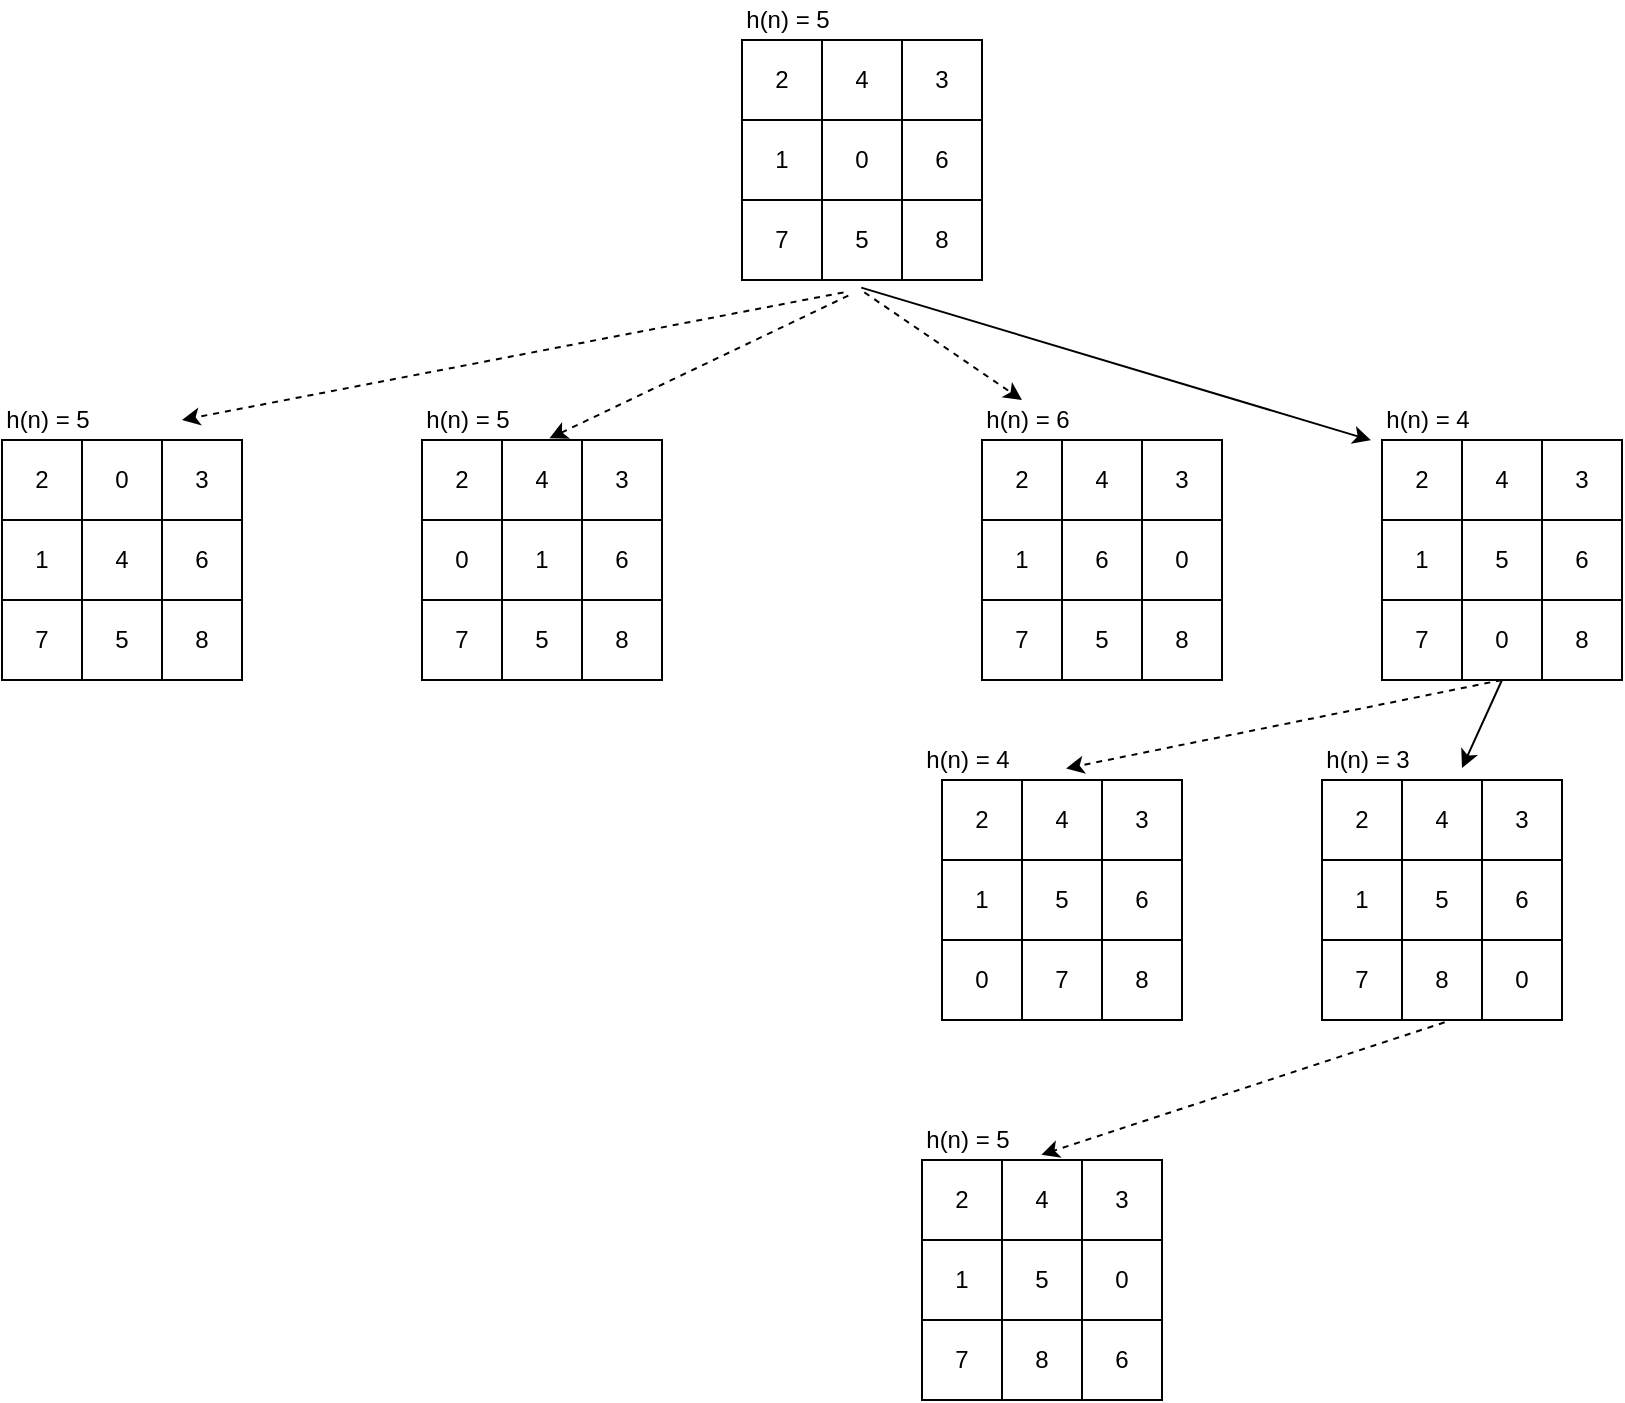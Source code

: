 <mxfile version="13.7.3" type="github">
  <diagram id="Oynicm01GXaLY-hgQhCf" name="Page-1">
    <mxGraphModel dx="1483" dy="829" grid="1" gridSize="10" guides="1" tooltips="1" connect="1" arrows="1" fold="1" page="1" pageScale="1" pageWidth="1000" pageHeight="1000" math="0" shadow="0">
      <root>
        <mxCell id="0" />
        <mxCell id="1" parent="0" />
        <mxCell id="x55epzEH8Qj3XEko2OVk-33" value="" style="group" parent="1" vertex="1" connectable="0">
          <mxGeometry x="450" y="40" width="120" height="140" as="geometry" />
        </mxCell>
        <mxCell id="x55epzEH8Qj3XEko2OVk-3" value="" style="shape=table;html=1;whiteSpace=wrap;startSize=0;container=1;collapsible=0;childLayout=tableLayout;" parent="x55epzEH8Qj3XEko2OVk-33" vertex="1">
          <mxGeometry y="20" width="120" height="120" as="geometry" />
        </mxCell>
        <mxCell id="x55epzEH8Qj3XEko2OVk-4" value="" style="shape=partialRectangle;html=1;whiteSpace=wrap;collapsible=0;dropTarget=0;pointerEvents=0;fillColor=none;top=0;left=0;bottom=0;right=0;points=[[0,0.5],[1,0.5]];portConstraint=eastwest;" parent="x55epzEH8Qj3XEko2OVk-3" vertex="1">
          <mxGeometry width="120" height="40" as="geometry" />
        </mxCell>
        <mxCell id="x55epzEH8Qj3XEko2OVk-5" value="2" style="shape=partialRectangle;html=1;whiteSpace=wrap;connectable=0;fillColor=none;top=0;left=0;bottom=0;right=0;overflow=hidden;" parent="x55epzEH8Qj3XEko2OVk-4" vertex="1">
          <mxGeometry width="40" height="40" as="geometry" />
        </mxCell>
        <mxCell id="x55epzEH8Qj3XEko2OVk-6" value="4" style="shape=partialRectangle;html=1;whiteSpace=wrap;connectable=0;fillColor=none;top=0;left=0;bottom=0;right=0;overflow=hidden;" parent="x55epzEH8Qj3XEko2OVk-4" vertex="1">
          <mxGeometry x="40" width="40" height="40" as="geometry" />
        </mxCell>
        <mxCell id="x55epzEH8Qj3XEko2OVk-7" value="3" style="shape=partialRectangle;html=1;whiteSpace=wrap;connectable=0;fillColor=none;top=0;left=0;bottom=0;right=0;overflow=hidden;" parent="x55epzEH8Qj3XEko2OVk-4" vertex="1">
          <mxGeometry x="80" width="40" height="40" as="geometry" />
        </mxCell>
        <mxCell id="x55epzEH8Qj3XEko2OVk-8" value="" style="shape=partialRectangle;html=1;whiteSpace=wrap;collapsible=0;dropTarget=0;pointerEvents=0;fillColor=none;top=0;left=0;bottom=0;right=0;points=[[0,0.5],[1,0.5]];portConstraint=eastwest;" parent="x55epzEH8Qj3XEko2OVk-3" vertex="1">
          <mxGeometry y="40" width="120" height="40" as="geometry" />
        </mxCell>
        <mxCell id="x55epzEH8Qj3XEko2OVk-9" value="1" style="shape=partialRectangle;html=1;whiteSpace=wrap;connectable=0;fillColor=none;top=0;left=0;bottom=0;right=0;overflow=hidden;" parent="x55epzEH8Qj3XEko2OVk-8" vertex="1">
          <mxGeometry width="40" height="40" as="geometry" />
        </mxCell>
        <mxCell id="x55epzEH8Qj3XEko2OVk-10" value="0" style="shape=partialRectangle;html=1;whiteSpace=wrap;connectable=0;fillColor=none;top=0;left=0;bottom=0;right=0;overflow=hidden;" parent="x55epzEH8Qj3XEko2OVk-8" vertex="1">
          <mxGeometry x="40" width="40" height="40" as="geometry" />
        </mxCell>
        <mxCell id="x55epzEH8Qj3XEko2OVk-11" value="6" style="shape=partialRectangle;html=1;whiteSpace=wrap;connectable=0;fillColor=none;top=0;left=0;bottom=0;right=0;overflow=hidden;" parent="x55epzEH8Qj3XEko2OVk-8" vertex="1">
          <mxGeometry x="80" width="40" height="40" as="geometry" />
        </mxCell>
        <mxCell id="x55epzEH8Qj3XEko2OVk-12" value="" style="shape=partialRectangle;html=1;whiteSpace=wrap;collapsible=0;dropTarget=0;pointerEvents=0;fillColor=none;top=0;left=0;bottom=0;right=0;points=[[0,0.5],[1,0.5]];portConstraint=eastwest;" parent="x55epzEH8Qj3XEko2OVk-3" vertex="1">
          <mxGeometry y="80" width="120" height="40" as="geometry" />
        </mxCell>
        <mxCell id="x55epzEH8Qj3XEko2OVk-13" value="7" style="shape=partialRectangle;html=1;whiteSpace=wrap;connectable=0;fillColor=none;top=0;left=0;bottom=0;right=0;overflow=hidden;" parent="x55epzEH8Qj3XEko2OVk-12" vertex="1">
          <mxGeometry width="40" height="40" as="geometry" />
        </mxCell>
        <mxCell id="x55epzEH8Qj3XEko2OVk-14" value="5" style="shape=partialRectangle;html=1;whiteSpace=wrap;connectable=0;fillColor=none;top=0;left=0;bottom=0;right=0;overflow=hidden;" parent="x55epzEH8Qj3XEko2OVk-12" vertex="1">
          <mxGeometry x="40" width="40" height="40" as="geometry" />
        </mxCell>
        <mxCell id="x55epzEH8Qj3XEko2OVk-15" value="8" style="shape=partialRectangle;html=1;whiteSpace=wrap;connectable=0;fillColor=none;top=0;left=0;bottom=0;right=0;overflow=hidden;" parent="x55epzEH8Qj3XEko2OVk-12" vertex="1">
          <mxGeometry x="80" width="40" height="40" as="geometry" />
        </mxCell>
        <mxCell id="x55epzEH8Qj3XEko2OVk-16" value="h(n) = 5" style="text;html=1;strokeColor=none;fillColor=none;align=center;verticalAlign=middle;whiteSpace=wrap;rounded=0;" parent="x55epzEH8Qj3XEko2OVk-33" vertex="1">
          <mxGeometry width="46" height="20" as="geometry" />
        </mxCell>
        <mxCell id="x55epzEH8Qj3XEko2OVk-34" value="" style="group" parent="1" vertex="1" connectable="0">
          <mxGeometry x="290" y="240" width="120" height="140" as="geometry" />
        </mxCell>
        <mxCell id="x55epzEH8Qj3XEko2OVk-35" value="h(n) = 5" style="text;html=1;strokeColor=none;fillColor=none;align=center;verticalAlign=middle;whiteSpace=wrap;rounded=0;" parent="x55epzEH8Qj3XEko2OVk-34" vertex="1">
          <mxGeometry width="46" height="20" as="geometry" />
        </mxCell>
        <mxCell id="x55epzEH8Qj3XEko2OVk-36" value="" style="shape=table;html=1;whiteSpace=wrap;startSize=0;container=1;collapsible=0;childLayout=tableLayout;" parent="x55epzEH8Qj3XEko2OVk-34" vertex="1">
          <mxGeometry y="20" width="120" height="120" as="geometry" />
        </mxCell>
        <mxCell id="x55epzEH8Qj3XEko2OVk-37" value="" style="shape=partialRectangle;html=1;whiteSpace=wrap;collapsible=0;dropTarget=0;pointerEvents=0;fillColor=none;top=0;left=0;bottom=0;right=0;points=[[0,0.5],[1,0.5]];portConstraint=eastwest;" parent="x55epzEH8Qj3XEko2OVk-36" vertex="1">
          <mxGeometry width="120" height="40" as="geometry" />
        </mxCell>
        <mxCell id="x55epzEH8Qj3XEko2OVk-38" value="2" style="shape=partialRectangle;html=1;whiteSpace=wrap;connectable=0;fillColor=none;top=0;left=0;bottom=0;right=0;overflow=hidden;" parent="x55epzEH8Qj3XEko2OVk-37" vertex="1">
          <mxGeometry width="40" height="40" as="geometry" />
        </mxCell>
        <mxCell id="x55epzEH8Qj3XEko2OVk-39" value="4" style="shape=partialRectangle;html=1;whiteSpace=wrap;connectable=0;fillColor=none;top=0;left=0;bottom=0;right=0;overflow=hidden;" parent="x55epzEH8Qj3XEko2OVk-37" vertex="1">
          <mxGeometry x="40" width="40" height="40" as="geometry" />
        </mxCell>
        <mxCell id="x55epzEH8Qj3XEko2OVk-40" value="3" style="shape=partialRectangle;html=1;whiteSpace=wrap;connectable=0;fillColor=none;top=0;left=0;bottom=0;right=0;overflow=hidden;" parent="x55epzEH8Qj3XEko2OVk-37" vertex="1">
          <mxGeometry x="80" width="40" height="40" as="geometry" />
        </mxCell>
        <mxCell id="x55epzEH8Qj3XEko2OVk-41" value="" style="shape=partialRectangle;html=1;whiteSpace=wrap;collapsible=0;dropTarget=0;pointerEvents=0;fillColor=none;top=0;left=0;bottom=0;right=0;points=[[0,0.5],[1,0.5]];portConstraint=eastwest;" parent="x55epzEH8Qj3XEko2OVk-36" vertex="1">
          <mxGeometry y="40" width="120" height="40" as="geometry" />
        </mxCell>
        <mxCell id="x55epzEH8Qj3XEko2OVk-42" value="0" style="shape=partialRectangle;html=1;whiteSpace=wrap;connectable=0;fillColor=none;top=0;left=0;bottom=0;right=0;overflow=hidden;" parent="x55epzEH8Qj3XEko2OVk-41" vertex="1">
          <mxGeometry width="40" height="40" as="geometry" />
        </mxCell>
        <mxCell id="x55epzEH8Qj3XEko2OVk-43" value="1" style="shape=partialRectangle;html=1;whiteSpace=wrap;connectable=0;fillColor=none;top=0;left=0;bottom=0;right=0;overflow=hidden;" parent="x55epzEH8Qj3XEko2OVk-41" vertex="1">
          <mxGeometry x="40" width="40" height="40" as="geometry" />
        </mxCell>
        <mxCell id="x55epzEH8Qj3XEko2OVk-44" value="6" style="shape=partialRectangle;html=1;whiteSpace=wrap;connectable=0;fillColor=none;top=0;left=0;bottom=0;right=0;overflow=hidden;" parent="x55epzEH8Qj3XEko2OVk-41" vertex="1">
          <mxGeometry x="80" width="40" height="40" as="geometry" />
        </mxCell>
        <mxCell id="x55epzEH8Qj3XEko2OVk-45" value="" style="shape=partialRectangle;html=1;whiteSpace=wrap;collapsible=0;dropTarget=0;pointerEvents=0;fillColor=none;top=0;left=0;bottom=0;right=0;points=[[0,0.5],[1,0.5]];portConstraint=eastwest;" parent="x55epzEH8Qj3XEko2OVk-36" vertex="1">
          <mxGeometry y="80" width="120" height="40" as="geometry" />
        </mxCell>
        <mxCell id="x55epzEH8Qj3XEko2OVk-46" value="7" style="shape=partialRectangle;html=1;whiteSpace=wrap;connectable=0;fillColor=none;top=0;left=0;bottom=0;right=0;overflow=hidden;" parent="x55epzEH8Qj3XEko2OVk-45" vertex="1">
          <mxGeometry width="40" height="40" as="geometry" />
        </mxCell>
        <mxCell id="x55epzEH8Qj3XEko2OVk-47" value="5" style="shape=partialRectangle;html=1;whiteSpace=wrap;connectable=0;fillColor=none;top=0;left=0;bottom=0;right=0;overflow=hidden;" parent="x55epzEH8Qj3XEko2OVk-45" vertex="1">
          <mxGeometry x="40" width="40" height="40" as="geometry" />
        </mxCell>
        <mxCell id="x55epzEH8Qj3XEko2OVk-48" value="8" style="shape=partialRectangle;html=1;whiteSpace=wrap;connectable=0;fillColor=none;top=0;left=0;bottom=0;right=0;overflow=hidden;" parent="x55epzEH8Qj3XEko2OVk-45" vertex="1">
          <mxGeometry x="80" width="40" height="40" as="geometry" />
        </mxCell>
        <mxCell id="x55epzEH8Qj3XEko2OVk-49" value="" style="group" parent="1" vertex="1" connectable="0">
          <mxGeometry x="570" y="240" width="120" height="140" as="geometry" />
        </mxCell>
        <mxCell id="x55epzEH8Qj3XEko2OVk-50" value="h(n) = 6" style="text;html=1;strokeColor=none;fillColor=none;align=center;verticalAlign=middle;whiteSpace=wrap;rounded=0;" parent="x55epzEH8Qj3XEko2OVk-49" vertex="1">
          <mxGeometry width="46" height="20" as="geometry" />
        </mxCell>
        <mxCell id="x55epzEH8Qj3XEko2OVk-51" value="" style="shape=table;html=1;whiteSpace=wrap;startSize=0;container=1;collapsible=0;childLayout=tableLayout;" parent="x55epzEH8Qj3XEko2OVk-49" vertex="1">
          <mxGeometry y="20" width="120" height="120" as="geometry" />
        </mxCell>
        <mxCell id="x55epzEH8Qj3XEko2OVk-52" value="" style="shape=partialRectangle;html=1;whiteSpace=wrap;collapsible=0;dropTarget=0;pointerEvents=0;fillColor=none;top=0;left=0;bottom=0;right=0;points=[[0,0.5],[1,0.5]];portConstraint=eastwest;" parent="x55epzEH8Qj3XEko2OVk-51" vertex="1">
          <mxGeometry width="120" height="40" as="geometry" />
        </mxCell>
        <mxCell id="x55epzEH8Qj3XEko2OVk-53" value="2" style="shape=partialRectangle;html=1;whiteSpace=wrap;connectable=0;fillColor=none;top=0;left=0;bottom=0;right=0;overflow=hidden;" parent="x55epzEH8Qj3XEko2OVk-52" vertex="1">
          <mxGeometry width="40" height="40" as="geometry" />
        </mxCell>
        <mxCell id="x55epzEH8Qj3XEko2OVk-54" value="4" style="shape=partialRectangle;html=1;whiteSpace=wrap;connectable=0;fillColor=none;top=0;left=0;bottom=0;right=0;overflow=hidden;" parent="x55epzEH8Qj3XEko2OVk-52" vertex="1">
          <mxGeometry x="40" width="40" height="40" as="geometry" />
        </mxCell>
        <mxCell id="x55epzEH8Qj3XEko2OVk-55" value="3" style="shape=partialRectangle;html=1;whiteSpace=wrap;connectable=0;fillColor=none;top=0;left=0;bottom=0;right=0;overflow=hidden;" parent="x55epzEH8Qj3XEko2OVk-52" vertex="1">
          <mxGeometry x="80" width="40" height="40" as="geometry" />
        </mxCell>
        <mxCell id="x55epzEH8Qj3XEko2OVk-56" value="" style="shape=partialRectangle;html=1;whiteSpace=wrap;collapsible=0;dropTarget=0;pointerEvents=0;fillColor=none;top=0;left=0;bottom=0;right=0;points=[[0,0.5],[1,0.5]];portConstraint=eastwest;" parent="x55epzEH8Qj3XEko2OVk-51" vertex="1">
          <mxGeometry y="40" width="120" height="40" as="geometry" />
        </mxCell>
        <mxCell id="x55epzEH8Qj3XEko2OVk-57" value="1" style="shape=partialRectangle;html=1;whiteSpace=wrap;connectable=0;fillColor=none;top=0;left=0;bottom=0;right=0;overflow=hidden;" parent="x55epzEH8Qj3XEko2OVk-56" vertex="1">
          <mxGeometry width="40" height="40" as="geometry" />
        </mxCell>
        <mxCell id="x55epzEH8Qj3XEko2OVk-58" value="6" style="shape=partialRectangle;html=1;whiteSpace=wrap;connectable=0;fillColor=none;top=0;left=0;bottom=0;right=0;overflow=hidden;" parent="x55epzEH8Qj3XEko2OVk-56" vertex="1">
          <mxGeometry x="40" width="40" height="40" as="geometry" />
        </mxCell>
        <mxCell id="x55epzEH8Qj3XEko2OVk-59" value="0" style="shape=partialRectangle;html=1;whiteSpace=wrap;connectable=0;fillColor=none;top=0;left=0;bottom=0;right=0;overflow=hidden;" parent="x55epzEH8Qj3XEko2OVk-56" vertex="1">
          <mxGeometry x="80" width="40" height="40" as="geometry" />
        </mxCell>
        <mxCell id="x55epzEH8Qj3XEko2OVk-60" value="" style="shape=partialRectangle;html=1;whiteSpace=wrap;collapsible=0;dropTarget=0;pointerEvents=0;fillColor=none;top=0;left=0;bottom=0;right=0;points=[[0,0.5],[1,0.5]];portConstraint=eastwest;" parent="x55epzEH8Qj3XEko2OVk-51" vertex="1">
          <mxGeometry y="80" width="120" height="40" as="geometry" />
        </mxCell>
        <mxCell id="x55epzEH8Qj3XEko2OVk-61" value="7" style="shape=partialRectangle;html=1;whiteSpace=wrap;connectable=0;fillColor=none;top=0;left=0;bottom=0;right=0;overflow=hidden;" parent="x55epzEH8Qj3XEko2OVk-60" vertex="1">
          <mxGeometry width="40" height="40" as="geometry" />
        </mxCell>
        <mxCell id="x55epzEH8Qj3XEko2OVk-62" value="5" style="shape=partialRectangle;html=1;whiteSpace=wrap;connectable=0;fillColor=none;top=0;left=0;bottom=0;right=0;overflow=hidden;" parent="x55epzEH8Qj3XEko2OVk-60" vertex="1">
          <mxGeometry x="40" width="40" height="40" as="geometry" />
        </mxCell>
        <mxCell id="x55epzEH8Qj3XEko2OVk-63" value="8" style="shape=partialRectangle;html=1;whiteSpace=wrap;connectable=0;fillColor=none;top=0;left=0;bottom=0;right=0;overflow=hidden;" parent="x55epzEH8Qj3XEko2OVk-60" vertex="1">
          <mxGeometry x="80" width="40" height="40" as="geometry" />
        </mxCell>
        <mxCell id="x55epzEH8Qj3XEko2OVk-64" value="" style="group" parent="1" vertex="1" connectable="0">
          <mxGeometry x="770" y="240" width="120" height="140" as="geometry" />
        </mxCell>
        <mxCell id="x55epzEH8Qj3XEko2OVk-65" value="h(n) = 4" style="text;html=1;strokeColor=none;fillColor=none;align=center;verticalAlign=middle;whiteSpace=wrap;rounded=0;" parent="x55epzEH8Qj3XEko2OVk-64" vertex="1">
          <mxGeometry width="46" height="20" as="geometry" />
        </mxCell>
        <mxCell id="x55epzEH8Qj3XEko2OVk-66" value="" style="shape=table;html=1;whiteSpace=wrap;startSize=0;container=1;collapsible=0;childLayout=tableLayout;" parent="x55epzEH8Qj3XEko2OVk-64" vertex="1">
          <mxGeometry y="20" width="120" height="120" as="geometry" />
        </mxCell>
        <mxCell id="x55epzEH8Qj3XEko2OVk-67" value="" style="shape=partialRectangle;html=1;whiteSpace=wrap;collapsible=0;dropTarget=0;pointerEvents=0;fillColor=none;top=0;left=0;bottom=0;right=0;points=[[0,0.5],[1,0.5]];portConstraint=eastwest;" parent="x55epzEH8Qj3XEko2OVk-66" vertex="1">
          <mxGeometry width="120" height="40" as="geometry" />
        </mxCell>
        <mxCell id="x55epzEH8Qj3XEko2OVk-68" value="2" style="shape=partialRectangle;html=1;whiteSpace=wrap;connectable=0;fillColor=none;top=0;left=0;bottom=0;right=0;overflow=hidden;" parent="x55epzEH8Qj3XEko2OVk-67" vertex="1">
          <mxGeometry width="40" height="40" as="geometry" />
        </mxCell>
        <mxCell id="x55epzEH8Qj3XEko2OVk-69" value="4" style="shape=partialRectangle;html=1;whiteSpace=wrap;connectable=0;fillColor=none;top=0;left=0;bottom=0;right=0;overflow=hidden;" parent="x55epzEH8Qj3XEko2OVk-67" vertex="1">
          <mxGeometry x="40" width="40" height="40" as="geometry" />
        </mxCell>
        <mxCell id="x55epzEH8Qj3XEko2OVk-70" value="3" style="shape=partialRectangle;html=1;whiteSpace=wrap;connectable=0;fillColor=none;top=0;left=0;bottom=0;right=0;overflow=hidden;" parent="x55epzEH8Qj3XEko2OVk-67" vertex="1">
          <mxGeometry x="80" width="40" height="40" as="geometry" />
        </mxCell>
        <mxCell id="x55epzEH8Qj3XEko2OVk-71" value="" style="shape=partialRectangle;html=1;whiteSpace=wrap;collapsible=0;dropTarget=0;pointerEvents=0;fillColor=none;top=0;left=0;bottom=0;right=0;points=[[0,0.5],[1,0.5]];portConstraint=eastwest;" parent="x55epzEH8Qj3XEko2OVk-66" vertex="1">
          <mxGeometry y="40" width="120" height="40" as="geometry" />
        </mxCell>
        <mxCell id="x55epzEH8Qj3XEko2OVk-72" value="1" style="shape=partialRectangle;html=1;whiteSpace=wrap;connectable=0;fillColor=none;top=0;left=0;bottom=0;right=0;overflow=hidden;" parent="x55epzEH8Qj3XEko2OVk-71" vertex="1">
          <mxGeometry width="40" height="40" as="geometry" />
        </mxCell>
        <mxCell id="x55epzEH8Qj3XEko2OVk-73" value="5" style="shape=partialRectangle;html=1;whiteSpace=wrap;connectable=0;fillColor=none;top=0;left=0;bottom=0;right=0;overflow=hidden;" parent="x55epzEH8Qj3XEko2OVk-71" vertex="1">
          <mxGeometry x="40" width="40" height="40" as="geometry" />
        </mxCell>
        <mxCell id="x55epzEH8Qj3XEko2OVk-74" value="6" style="shape=partialRectangle;html=1;whiteSpace=wrap;connectable=0;fillColor=none;top=0;left=0;bottom=0;right=0;overflow=hidden;" parent="x55epzEH8Qj3XEko2OVk-71" vertex="1">
          <mxGeometry x="80" width="40" height="40" as="geometry" />
        </mxCell>
        <mxCell id="x55epzEH8Qj3XEko2OVk-75" value="" style="shape=partialRectangle;html=1;whiteSpace=wrap;collapsible=0;dropTarget=0;pointerEvents=0;fillColor=none;top=0;left=0;bottom=0;right=0;points=[[0,0.5],[1,0.5]];portConstraint=eastwest;" parent="x55epzEH8Qj3XEko2OVk-66" vertex="1">
          <mxGeometry y="80" width="120" height="40" as="geometry" />
        </mxCell>
        <mxCell id="x55epzEH8Qj3XEko2OVk-76" value="7" style="shape=partialRectangle;html=1;whiteSpace=wrap;connectable=0;fillColor=none;top=0;left=0;bottom=0;right=0;overflow=hidden;" parent="x55epzEH8Qj3XEko2OVk-75" vertex="1">
          <mxGeometry width="40" height="40" as="geometry" />
        </mxCell>
        <mxCell id="x55epzEH8Qj3XEko2OVk-77" value="0" style="shape=partialRectangle;html=1;whiteSpace=wrap;connectable=0;fillColor=none;top=0;left=0;bottom=0;right=0;overflow=hidden;" parent="x55epzEH8Qj3XEko2OVk-75" vertex="1">
          <mxGeometry x="40" width="40" height="40" as="geometry" />
        </mxCell>
        <mxCell id="x55epzEH8Qj3XEko2OVk-78" value="8" style="shape=partialRectangle;html=1;whiteSpace=wrap;connectable=0;fillColor=none;top=0;left=0;bottom=0;right=0;overflow=hidden;" parent="x55epzEH8Qj3XEko2OVk-75" vertex="1">
          <mxGeometry x="80" width="40" height="40" as="geometry" />
        </mxCell>
        <mxCell id="x55epzEH8Qj3XEko2OVk-81" value="" style="endArrow=classic;html=1;exitX=0.423;exitY=1.155;exitDx=0;exitDy=0;dashed=1;exitPerimeter=0;" parent="1" source="x55epzEH8Qj3XEko2OVk-12" edge="1">
          <mxGeometry width="50" height="50" relative="1" as="geometry">
            <mxPoint x="513" y="180" as="sourcePoint" />
            <mxPoint x="170" y="250" as="targetPoint" />
          </mxGeometry>
        </mxCell>
        <mxCell id="x55epzEH8Qj3XEko2OVk-97" value="" style="endArrow=classic;html=1;entryX=0.531;entryY=-0.021;entryDx=0;entryDy=0;entryPerimeter=0;exitX=0.443;exitY=1.195;exitDx=0;exitDy=0;dashed=1;exitPerimeter=0;" parent="1" source="x55epzEH8Qj3XEko2OVk-12" target="x55epzEH8Qj3XEko2OVk-37" edge="1">
          <mxGeometry width="50" height="50" relative="1" as="geometry">
            <mxPoint x="510" y="180" as="sourcePoint" />
            <mxPoint x="200" y="268" as="targetPoint" />
          </mxGeometry>
        </mxCell>
        <mxCell id="x55epzEH8Qj3XEko2OVk-98" value="" style="endArrow=classic;html=1;exitX=0.51;exitY=1.155;exitDx=0;exitDy=0;dashed=1;exitPerimeter=0;" parent="1" source="x55epzEH8Qj3XEko2OVk-12" edge="1">
          <mxGeometry width="50" height="50" relative="1" as="geometry">
            <mxPoint x="510" y="180" as="sourcePoint" />
            <mxPoint x="590" y="240" as="targetPoint" />
          </mxGeometry>
        </mxCell>
        <mxCell id="x55epzEH8Qj3XEko2OVk-99" value="" style="endArrow=classic;html=1;entryX=-0.046;entryY=0.003;entryDx=0;entryDy=0;entryPerimeter=0;exitX=0.497;exitY=1.095;exitDx=0;exitDy=0;exitPerimeter=0;" parent="1" source="x55epzEH8Qj3XEko2OVk-12" target="x55epzEH8Qj3XEko2OVk-67" edge="1">
          <mxGeometry width="50" height="50" relative="1" as="geometry">
            <mxPoint x="520" y="190" as="sourcePoint" />
            <mxPoint x="413.72" y="279.16" as="targetPoint" />
          </mxGeometry>
        </mxCell>
        <mxCell id="x55epzEH8Qj3XEko2OVk-159" value="" style="group" parent="1" vertex="1" connectable="0">
          <mxGeometry x="520" y="410" width="340" height="140" as="geometry" />
        </mxCell>
        <mxCell id="x55epzEH8Qj3XEko2OVk-118" value="" style="shape=table;html=1;whiteSpace=wrap;startSize=0;container=1;collapsible=0;childLayout=tableLayout;" parent="x55epzEH8Qj3XEko2OVk-159" vertex="1">
          <mxGeometry x="30" y="20" width="120" height="120" as="geometry" />
        </mxCell>
        <mxCell id="x55epzEH8Qj3XEko2OVk-119" value="" style="shape=partialRectangle;html=1;whiteSpace=wrap;collapsible=0;dropTarget=0;pointerEvents=0;fillColor=none;top=0;left=0;bottom=0;right=0;points=[[0,0.5],[1,0.5]];portConstraint=eastwest;" parent="x55epzEH8Qj3XEko2OVk-118" vertex="1">
          <mxGeometry width="120" height="40" as="geometry" />
        </mxCell>
        <mxCell id="x55epzEH8Qj3XEko2OVk-120" value="2" style="shape=partialRectangle;html=1;whiteSpace=wrap;connectable=0;fillColor=none;top=0;left=0;bottom=0;right=0;overflow=hidden;" parent="x55epzEH8Qj3XEko2OVk-119" vertex="1">
          <mxGeometry width="40" height="40" as="geometry" />
        </mxCell>
        <mxCell id="x55epzEH8Qj3XEko2OVk-121" value="4" style="shape=partialRectangle;html=1;whiteSpace=wrap;connectable=0;fillColor=none;top=0;left=0;bottom=0;right=0;overflow=hidden;" parent="x55epzEH8Qj3XEko2OVk-119" vertex="1">
          <mxGeometry x="40" width="40" height="40" as="geometry" />
        </mxCell>
        <mxCell id="x55epzEH8Qj3XEko2OVk-122" value="3" style="shape=partialRectangle;html=1;whiteSpace=wrap;connectable=0;fillColor=none;top=0;left=0;bottom=0;right=0;overflow=hidden;" parent="x55epzEH8Qj3XEko2OVk-119" vertex="1">
          <mxGeometry x="80" width="40" height="40" as="geometry" />
        </mxCell>
        <mxCell id="x55epzEH8Qj3XEko2OVk-123" value="" style="shape=partialRectangle;html=1;whiteSpace=wrap;collapsible=0;dropTarget=0;pointerEvents=0;fillColor=none;top=0;left=0;bottom=0;right=0;points=[[0,0.5],[1,0.5]];portConstraint=eastwest;" parent="x55epzEH8Qj3XEko2OVk-118" vertex="1">
          <mxGeometry y="40" width="120" height="40" as="geometry" />
        </mxCell>
        <mxCell id="x55epzEH8Qj3XEko2OVk-124" value="1" style="shape=partialRectangle;html=1;whiteSpace=wrap;connectable=0;fillColor=none;top=0;left=0;bottom=0;right=0;overflow=hidden;" parent="x55epzEH8Qj3XEko2OVk-123" vertex="1">
          <mxGeometry width="40" height="40" as="geometry" />
        </mxCell>
        <mxCell id="x55epzEH8Qj3XEko2OVk-125" value="5" style="shape=partialRectangle;html=1;whiteSpace=wrap;connectable=0;fillColor=none;top=0;left=0;bottom=0;right=0;overflow=hidden;" parent="x55epzEH8Qj3XEko2OVk-123" vertex="1">
          <mxGeometry x="40" width="40" height="40" as="geometry" />
        </mxCell>
        <mxCell id="x55epzEH8Qj3XEko2OVk-126" value="6" style="shape=partialRectangle;html=1;whiteSpace=wrap;connectable=0;fillColor=none;top=0;left=0;bottom=0;right=0;overflow=hidden;" parent="x55epzEH8Qj3XEko2OVk-123" vertex="1">
          <mxGeometry x="80" width="40" height="40" as="geometry" />
        </mxCell>
        <mxCell id="x55epzEH8Qj3XEko2OVk-127" value="" style="shape=partialRectangle;html=1;whiteSpace=wrap;collapsible=0;dropTarget=0;pointerEvents=0;fillColor=none;top=0;left=0;bottom=0;right=0;points=[[0,0.5],[1,0.5]];portConstraint=eastwest;" parent="x55epzEH8Qj3XEko2OVk-118" vertex="1">
          <mxGeometry y="80" width="120" height="40" as="geometry" />
        </mxCell>
        <mxCell id="x55epzEH8Qj3XEko2OVk-128" value="0" style="shape=partialRectangle;html=1;whiteSpace=wrap;connectable=0;fillColor=none;top=0;left=0;bottom=0;right=0;overflow=hidden;" parent="x55epzEH8Qj3XEko2OVk-127" vertex="1">
          <mxGeometry width="40" height="40" as="geometry" />
        </mxCell>
        <mxCell id="x55epzEH8Qj3XEko2OVk-129" value="7" style="shape=partialRectangle;html=1;whiteSpace=wrap;connectable=0;fillColor=none;top=0;left=0;bottom=0;right=0;overflow=hidden;" parent="x55epzEH8Qj3XEko2OVk-127" vertex="1">
          <mxGeometry x="40" width="40" height="40" as="geometry" />
        </mxCell>
        <mxCell id="x55epzEH8Qj3XEko2OVk-130" value="8" style="shape=partialRectangle;html=1;whiteSpace=wrap;connectable=0;fillColor=none;top=0;left=0;bottom=0;right=0;overflow=hidden;" parent="x55epzEH8Qj3XEko2OVk-127" vertex="1">
          <mxGeometry x="80" width="40" height="40" as="geometry" />
        </mxCell>
        <mxCell id="x55epzEH8Qj3XEko2OVk-161" value="" style="shape=table;html=1;whiteSpace=wrap;startSize=0;container=1;collapsible=0;childLayout=tableLayout;" parent="x55epzEH8Qj3XEko2OVk-159" vertex="1">
          <mxGeometry x="220" y="20" width="120" height="120" as="geometry" />
        </mxCell>
        <mxCell id="x55epzEH8Qj3XEko2OVk-162" value="" style="shape=partialRectangle;html=1;whiteSpace=wrap;collapsible=0;dropTarget=0;pointerEvents=0;fillColor=none;top=0;left=0;bottom=0;right=0;points=[[0,0.5],[1,0.5]];portConstraint=eastwest;" parent="x55epzEH8Qj3XEko2OVk-161" vertex="1">
          <mxGeometry width="120" height="40" as="geometry" />
        </mxCell>
        <mxCell id="x55epzEH8Qj3XEko2OVk-163" value="2" style="shape=partialRectangle;html=1;whiteSpace=wrap;connectable=0;fillColor=none;top=0;left=0;bottom=0;right=0;overflow=hidden;" parent="x55epzEH8Qj3XEko2OVk-162" vertex="1">
          <mxGeometry width="40" height="40" as="geometry" />
        </mxCell>
        <mxCell id="x55epzEH8Qj3XEko2OVk-164" value="4" style="shape=partialRectangle;html=1;whiteSpace=wrap;connectable=0;fillColor=none;top=0;left=0;bottom=0;right=0;overflow=hidden;" parent="x55epzEH8Qj3XEko2OVk-162" vertex="1">
          <mxGeometry x="40" width="40" height="40" as="geometry" />
        </mxCell>
        <mxCell id="x55epzEH8Qj3XEko2OVk-165" value="3" style="shape=partialRectangle;html=1;whiteSpace=wrap;connectable=0;fillColor=none;top=0;left=0;bottom=0;right=0;overflow=hidden;" parent="x55epzEH8Qj3XEko2OVk-162" vertex="1">
          <mxGeometry x="80" width="40" height="40" as="geometry" />
        </mxCell>
        <mxCell id="x55epzEH8Qj3XEko2OVk-166" value="" style="shape=partialRectangle;html=1;whiteSpace=wrap;collapsible=0;dropTarget=0;pointerEvents=0;fillColor=none;top=0;left=0;bottom=0;right=0;points=[[0,0.5],[1,0.5]];portConstraint=eastwest;" parent="x55epzEH8Qj3XEko2OVk-161" vertex="1">
          <mxGeometry y="40" width="120" height="40" as="geometry" />
        </mxCell>
        <mxCell id="x55epzEH8Qj3XEko2OVk-167" value="1" style="shape=partialRectangle;html=1;whiteSpace=wrap;connectable=0;fillColor=none;top=0;left=0;bottom=0;right=0;overflow=hidden;" parent="x55epzEH8Qj3XEko2OVk-166" vertex="1">
          <mxGeometry width="40" height="40" as="geometry" />
        </mxCell>
        <mxCell id="x55epzEH8Qj3XEko2OVk-168" value="5" style="shape=partialRectangle;html=1;whiteSpace=wrap;connectable=0;fillColor=none;top=0;left=0;bottom=0;right=0;overflow=hidden;" parent="x55epzEH8Qj3XEko2OVk-166" vertex="1">
          <mxGeometry x="40" width="40" height="40" as="geometry" />
        </mxCell>
        <mxCell id="x55epzEH8Qj3XEko2OVk-169" value="6" style="shape=partialRectangle;html=1;whiteSpace=wrap;connectable=0;fillColor=none;top=0;left=0;bottom=0;right=0;overflow=hidden;" parent="x55epzEH8Qj3XEko2OVk-166" vertex="1">
          <mxGeometry x="80" width="40" height="40" as="geometry" />
        </mxCell>
        <mxCell id="x55epzEH8Qj3XEko2OVk-170" value="" style="shape=partialRectangle;html=1;whiteSpace=wrap;collapsible=0;dropTarget=0;pointerEvents=0;fillColor=none;top=0;left=0;bottom=0;right=0;points=[[0,0.5],[1,0.5]];portConstraint=eastwest;" parent="x55epzEH8Qj3XEko2OVk-161" vertex="1">
          <mxGeometry y="80" width="120" height="40" as="geometry" />
        </mxCell>
        <mxCell id="x55epzEH8Qj3XEko2OVk-171" value="7" style="shape=partialRectangle;html=1;whiteSpace=wrap;connectable=0;fillColor=none;top=0;left=0;bottom=0;right=0;overflow=hidden;" parent="x55epzEH8Qj3XEko2OVk-170" vertex="1">
          <mxGeometry width="40" height="40" as="geometry" />
        </mxCell>
        <mxCell id="x55epzEH8Qj3XEko2OVk-172" value="8" style="shape=partialRectangle;html=1;whiteSpace=wrap;connectable=0;fillColor=none;top=0;left=0;bottom=0;right=0;overflow=hidden;" parent="x55epzEH8Qj3XEko2OVk-170" vertex="1">
          <mxGeometry x="40" width="40" height="40" as="geometry" />
        </mxCell>
        <mxCell id="x55epzEH8Qj3XEko2OVk-173" value="0" style="shape=partialRectangle;html=1;whiteSpace=wrap;connectable=0;fillColor=none;top=0;left=0;bottom=0;right=0;overflow=hidden;" parent="x55epzEH8Qj3XEko2OVk-170" vertex="1">
          <mxGeometry x="80" width="40" height="40" as="geometry" />
        </mxCell>
        <mxCell id="x55epzEH8Qj3XEko2OVk-160" value="h(n) = 4" style="text;html=1;strokeColor=none;fillColor=none;align=center;verticalAlign=middle;whiteSpace=wrap;rounded=0;" parent="x55epzEH8Qj3XEko2OVk-159" vertex="1">
          <mxGeometry x="20" width="46" height="20" as="geometry" />
        </mxCell>
        <mxCell id="x55epzEH8Qj3XEko2OVk-117" value="h(n) = 3" style="text;html=1;strokeColor=none;fillColor=none;align=center;verticalAlign=middle;whiteSpace=wrap;rounded=0;" parent="x55epzEH8Qj3XEko2OVk-159" vertex="1">
          <mxGeometry x="220" width="46" height="20" as="geometry" />
        </mxCell>
        <mxCell id="x55epzEH8Qj3XEko2OVk-192" value="" style="endArrow=classic;html=1;shadow=0;entryX=0.517;entryY=-0.145;entryDx=0;entryDy=0;entryPerimeter=0;dashed=1;" parent="1" target="x55epzEH8Qj3XEko2OVk-119" edge="1">
          <mxGeometry width="50" height="50" relative="1" as="geometry">
            <mxPoint x="830" y="380" as="sourcePoint" />
            <mxPoint x="322.76" y="504.2" as="targetPoint" />
          </mxGeometry>
        </mxCell>
        <mxCell id="x55epzEH8Qj3XEko2OVk-255" value="" style="group" parent="1" vertex="1" connectable="0">
          <mxGeometry x="540" y="600" width="120" height="140" as="geometry" />
        </mxCell>
        <mxCell id="x55epzEH8Qj3XEko2OVk-256" value="h(n) = 5" style="text;html=1;strokeColor=none;fillColor=none;align=center;verticalAlign=middle;whiteSpace=wrap;rounded=0;" parent="x55epzEH8Qj3XEko2OVk-255" vertex="1">
          <mxGeometry width="46" height="20" as="geometry" />
        </mxCell>
        <mxCell id="x55epzEH8Qj3XEko2OVk-257" value="" style="shape=table;html=1;whiteSpace=wrap;startSize=0;container=1;collapsible=0;childLayout=tableLayout;" parent="x55epzEH8Qj3XEko2OVk-255" vertex="1">
          <mxGeometry y="20" width="120" height="120" as="geometry" />
        </mxCell>
        <mxCell id="x55epzEH8Qj3XEko2OVk-258" value="" style="shape=partialRectangle;html=1;whiteSpace=wrap;collapsible=0;dropTarget=0;pointerEvents=0;fillColor=none;top=0;left=0;bottom=0;right=0;points=[[0,0.5],[1,0.5]];portConstraint=eastwest;" parent="x55epzEH8Qj3XEko2OVk-257" vertex="1">
          <mxGeometry width="120" height="40" as="geometry" />
        </mxCell>
        <mxCell id="x55epzEH8Qj3XEko2OVk-259" value="2" style="shape=partialRectangle;html=1;whiteSpace=wrap;connectable=0;fillColor=none;top=0;left=0;bottom=0;right=0;overflow=hidden;" parent="x55epzEH8Qj3XEko2OVk-258" vertex="1">
          <mxGeometry width="40" height="40" as="geometry" />
        </mxCell>
        <mxCell id="x55epzEH8Qj3XEko2OVk-260" value="4" style="shape=partialRectangle;html=1;whiteSpace=wrap;connectable=0;fillColor=none;top=0;left=0;bottom=0;right=0;overflow=hidden;" parent="x55epzEH8Qj3XEko2OVk-258" vertex="1">
          <mxGeometry x="40" width="40" height="40" as="geometry" />
        </mxCell>
        <mxCell id="x55epzEH8Qj3XEko2OVk-261" value="3" style="shape=partialRectangle;html=1;whiteSpace=wrap;connectable=0;fillColor=none;top=0;left=0;bottom=0;right=0;overflow=hidden;" parent="x55epzEH8Qj3XEko2OVk-258" vertex="1">
          <mxGeometry x="80" width="40" height="40" as="geometry" />
        </mxCell>
        <mxCell id="x55epzEH8Qj3XEko2OVk-262" value="" style="shape=partialRectangle;html=1;whiteSpace=wrap;collapsible=0;dropTarget=0;pointerEvents=0;fillColor=none;top=0;left=0;bottom=0;right=0;points=[[0,0.5],[1,0.5]];portConstraint=eastwest;" parent="x55epzEH8Qj3XEko2OVk-257" vertex="1">
          <mxGeometry y="40" width="120" height="40" as="geometry" />
        </mxCell>
        <mxCell id="x55epzEH8Qj3XEko2OVk-263" value="1" style="shape=partialRectangle;html=1;whiteSpace=wrap;connectable=0;fillColor=none;top=0;left=0;bottom=0;right=0;overflow=hidden;" parent="x55epzEH8Qj3XEko2OVk-262" vertex="1">
          <mxGeometry width="40" height="40" as="geometry" />
        </mxCell>
        <mxCell id="x55epzEH8Qj3XEko2OVk-264" value="5" style="shape=partialRectangle;html=1;whiteSpace=wrap;connectable=0;fillColor=none;top=0;left=0;bottom=0;right=0;overflow=hidden;" parent="x55epzEH8Qj3XEko2OVk-262" vertex="1">
          <mxGeometry x="40" width="40" height="40" as="geometry" />
        </mxCell>
        <mxCell id="x55epzEH8Qj3XEko2OVk-265" value="0" style="shape=partialRectangle;html=1;whiteSpace=wrap;connectable=0;fillColor=none;top=0;left=0;bottom=0;right=0;overflow=hidden;" parent="x55epzEH8Qj3XEko2OVk-262" vertex="1">
          <mxGeometry x="80" width="40" height="40" as="geometry" />
        </mxCell>
        <mxCell id="x55epzEH8Qj3XEko2OVk-266" value="" style="shape=partialRectangle;html=1;whiteSpace=wrap;collapsible=0;dropTarget=0;pointerEvents=0;fillColor=none;top=0;left=0;bottom=0;right=0;points=[[0,0.5],[1,0.5]];portConstraint=eastwest;" parent="x55epzEH8Qj3XEko2OVk-257" vertex="1">
          <mxGeometry y="80" width="120" height="40" as="geometry" />
        </mxCell>
        <mxCell id="x55epzEH8Qj3XEko2OVk-267" value="7" style="shape=partialRectangle;html=1;whiteSpace=wrap;connectable=0;fillColor=none;top=0;left=0;bottom=0;right=0;overflow=hidden;" parent="x55epzEH8Qj3XEko2OVk-266" vertex="1">
          <mxGeometry width="40" height="40" as="geometry" />
        </mxCell>
        <mxCell id="x55epzEH8Qj3XEko2OVk-268" value="8" style="shape=partialRectangle;html=1;whiteSpace=wrap;connectable=0;fillColor=none;top=0;left=0;bottom=0;right=0;overflow=hidden;" parent="x55epzEH8Qj3XEko2OVk-266" vertex="1">
          <mxGeometry x="40" width="40" height="40" as="geometry" />
        </mxCell>
        <mxCell id="x55epzEH8Qj3XEko2OVk-269" value="6" style="shape=partialRectangle;html=1;whiteSpace=wrap;connectable=0;fillColor=none;top=0;left=0;bottom=0;right=0;overflow=hidden;" parent="x55epzEH8Qj3XEko2OVk-266" vertex="1">
          <mxGeometry x="80" width="40" height="40" as="geometry" />
        </mxCell>
        <mxCell id="x55epzEH8Qj3XEko2OVk-270" value="" style="endArrow=classic;html=1;shadow=0;dashed=1;entryX=0.497;entryY=-0.065;entryDx=0;entryDy=0;entryPerimeter=0;exitX=0.511;exitY=1.029;exitDx=0;exitDy=0;exitPerimeter=0;" parent="1" source="x55epzEH8Qj3XEko2OVk-170" target="x55epzEH8Qj3XEko2OVk-258" edge="1">
          <mxGeometry width="50" height="50" relative="1" as="geometry">
            <mxPoint x="940" y="540" as="sourcePoint" />
            <mxPoint x="593" y="619" as="targetPoint" />
          </mxGeometry>
        </mxCell>
        <mxCell id="N0nWkDQCKsJdvoy0XjJ5-1" value="" style="endArrow=classic;html=1;shadow=0;rounded=1;" parent="1" edge="1">
          <mxGeometry width="50" height="50" relative="1" as="geometry">
            <mxPoint x="830" y="380" as="sourcePoint" />
            <mxPoint x="810" y="424" as="targetPoint" />
          </mxGeometry>
        </mxCell>
        <mxCell id="hsvVf7CCIumSObZG4ZZ8-10" value="" style="group" vertex="1" connectable="0" parent="1">
          <mxGeometry x="80" y="240" width="120" height="140" as="geometry" />
        </mxCell>
        <mxCell id="hsvVf7CCIumSObZG4ZZ8-11" value="" style="shape=table;html=1;whiteSpace=wrap;startSize=0;container=1;collapsible=0;childLayout=tableLayout;" vertex="1" parent="hsvVf7CCIumSObZG4ZZ8-10">
          <mxGeometry y="20" width="120" height="120" as="geometry" />
        </mxCell>
        <mxCell id="hsvVf7CCIumSObZG4ZZ8-12" value="" style="shape=partialRectangle;html=1;whiteSpace=wrap;collapsible=0;dropTarget=0;pointerEvents=0;fillColor=none;top=0;left=0;bottom=0;right=0;points=[[0,0.5],[1,0.5]];portConstraint=eastwest;" vertex="1" parent="hsvVf7CCIumSObZG4ZZ8-11">
          <mxGeometry width="120" height="40" as="geometry" />
        </mxCell>
        <mxCell id="hsvVf7CCIumSObZG4ZZ8-13" value="2" style="shape=partialRectangle;html=1;whiteSpace=wrap;connectable=0;fillColor=none;top=0;left=0;bottom=0;right=0;overflow=hidden;" vertex="1" parent="hsvVf7CCIumSObZG4ZZ8-12">
          <mxGeometry width="40" height="40" as="geometry" />
        </mxCell>
        <mxCell id="hsvVf7CCIumSObZG4ZZ8-14" value="0" style="shape=partialRectangle;html=1;whiteSpace=wrap;connectable=0;fillColor=none;top=0;left=0;bottom=0;right=0;overflow=hidden;" vertex="1" parent="hsvVf7CCIumSObZG4ZZ8-12">
          <mxGeometry x="40" width="40" height="40" as="geometry" />
        </mxCell>
        <mxCell id="hsvVf7CCIumSObZG4ZZ8-15" value="3" style="shape=partialRectangle;html=1;whiteSpace=wrap;connectable=0;fillColor=none;top=0;left=0;bottom=0;right=0;overflow=hidden;" vertex="1" parent="hsvVf7CCIumSObZG4ZZ8-12">
          <mxGeometry x="80" width="40" height="40" as="geometry" />
        </mxCell>
        <mxCell id="hsvVf7CCIumSObZG4ZZ8-16" value="" style="shape=partialRectangle;html=1;whiteSpace=wrap;collapsible=0;dropTarget=0;pointerEvents=0;fillColor=none;top=0;left=0;bottom=0;right=0;points=[[0,0.5],[1,0.5]];portConstraint=eastwest;" vertex="1" parent="hsvVf7CCIumSObZG4ZZ8-11">
          <mxGeometry y="40" width="120" height="40" as="geometry" />
        </mxCell>
        <mxCell id="hsvVf7CCIumSObZG4ZZ8-17" value="1" style="shape=partialRectangle;html=1;whiteSpace=wrap;connectable=0;fillColor=none;top=0;left=0;bottom=0;right=0;overflow=hidden;" vertex="1" parent="hsvVf7CCIumSObZG4ZZ8-16">
          <mxGeometry width="40" height="40" as="geometry" />
        </mxCell>
        <mxCell id="hsvVf7CCIumSObZG4ZZ8-18" value="4" style="shape=partialRectangle;html=1;whiteSpace=wrap;connectable=0;fillColor=none;top=0;left=0;bottom=0;right=0;overflow=hidden;" vertex="1" parent="hsvVf7CCIumSObZG4ZZ8-16">
          <mxGeometry x="40" width="40" height="40" as="geometry" />
        </mxCell>
        <mxCell id="hsvVf7CCIumSObZG4ZZ8-19" value="6" style="shape=partialRectangle;html=1;whiteSpace=wrap;connectable=0;fillColor=none;top=0;left=0;bottom=0;right=0;overflow=hidden;" vertex="1" parent="hsvVf7CCIumSObZG4ZZ8-16">
          <mxGeometry x="80" width="40" height="40" as="geometry" />
        </mxCell>
        <mxCell id="hsvVf7CCIumSObZG4ZZ8-20" value="" style="shape=partialRectangle;html=1;whiteSpace=wrap;collapsible=0;dropTarget=0;pointerEvents=0;fillColor=none;top=0;left=0;bottom=0;right=0;points=[[0,0.5],[1,0.5]];portConstraint=eastwest;" vertex="1" parent="hsvVf7CCIumSObZG4ZZ8-11">
          <mxGeometry y="80" width="120" height="40" as="geometry" />
        </mxCell>
        <mxCell id="hsvVf7CCIumSObZG4ZZ8-21" value="7" style="shape=partialRectangle;html=1;whiteSpace=wrap;connectable=0;fillColor=none;top=0;left=0;bottom=0;right=0;overflow=hidden;" vertex="1" parent="hsvVf7CCIumSObZG4ZZ8-20">
          <mxGeometry width="40" height="40" as="geometry" />
        </mxCell>
        <mxCell id="hsvVf7CCIumSObZG4ZZ8-22" value="5" style="shape=partialRectangle;html=1;whiteSpace=wrap;connectable=0;fillColor=none;top=0;left=0;bottom=0;right=0;overflow=hidden;" vertex="1" parent="hsvVf7CCIumSObZG4ZZ8-20">
          <mxGeometry x="40" width="40" height="40" as="geometry" />
        </mxCell>
        <mxCell id="hsvVf7CCIumSObZG4ZZ8-23" value="8" style="shape=partialRectangle;html=1;whiteSpace=wrap;connectable=0;fillColor=none;top=0;left=0;bottom=0;right=0;overflow=hidden;" vertex="1" parent="hsvVf7CCIumSObZG4ZZ8-20">
          <mxGeometry x="80" width="40" height="40" as="geometry" />
        </mxCell>
        <mxCell id="hsvVf7CCIumSObZG4ZZ8-24" value="h(n) = 5" style="text;html=1;strokeColor=none;fillColor=none;align=center;verticalAlign=middle;whiteSpace=wrap;rounded=0;" vertex="1" parent="hsvVf7CCIumSObZG4ZZ8-10">
          <mxGeometry width="46" height="20" as="geometry" />
        </mxCell>
      </root>
    </mxGraphModel>
  </diagram>
</mxfile>
